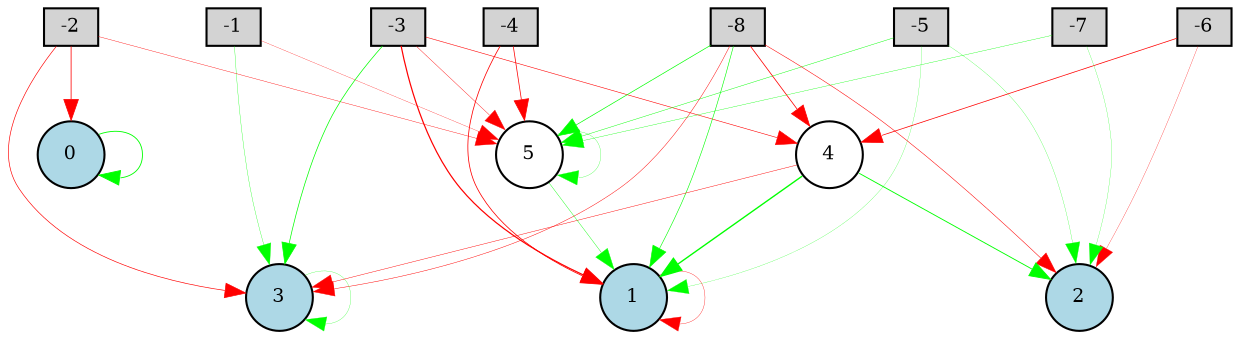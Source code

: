 digraph {
	node [fontsize=9 height=0.2 shape=circle width=0.2]
	-1 [fillcolor=lightgray shape=box style=filled]
	-2 [fillcolor=lightgray shape=box style=filled]
	-3 [fillcolor=lightgray shape=box style=filled]
	-4 [fillcolor=lightgray shape=box style=filled]
	-5 [fillcolor=lightgray shape=box style=filled]
	-6 [fillcolor=lightgray shape=box style=filled]
	-7 [fillcolor=lightgray shape=box style=filled]
	-8 [fillcolor=lightgray shape=box style=filled]
	0 [fillcolor=lightblue style=filled]
	1 [fillcolor=lightblue style=filled]
	2 [fillcolor=lightblue style=filled]
	3 [fillcolor=lightblue style=filled]
	4 [fillcolor=white style=filled]
	5 [fillcolor=white style=filled]
	-6 -> 2 [color=red penwidth=0.1338249753612882 style=solid]
	-5 -> 2 [color=green penwidth=0.11759527088654192 style=solid]
	4 -> 2 [color=green penwidth=0.4278925596161429 style=solid]
	-3 -> 3 [color=green penwidth=0.3461501546563926 style=solid]
	3 -> 3 [color=green penwidth=0.12312063915704431 style=solid]
	4 -> 3 [color=red penwidth=0.21260601684965474 style=solid]
	-8 -> 3 [color=red penwidth=0.22126358712912797 style=solid]
	5 -> 1 [color=green penwidth=0.19097149744037067 style=solid]
	-1 -> 3 [color=green penwidth=0.15215927218144754 style=solid]
	1 -> 1 [color=red penwidth=0.16211943467455403 style=solid]
	-4 -> 5 [color=red penwidth=0.3552924715895487 style=solid]
	-6 -> 4 [color=red penwidth=0.35218232873300126 style=solid]
	-2 -> 5 [color=red penwidth=0.1859543914812576 style=solid]
	-3 -> 1 [color=red penwidth=0.5811704713279676 style=solid]
	-5 -> 1 [color=green penwidth=0.10943718122502621 style=solid]
	-7 -> 2 [color=green penwidth=0.11300443503030627 style=solid]
	-4 -> 1 [color=red penwidth=0.37473637882678756 style=solid]
	-2 -> 3 [color=red penwidth=0.3126427047105579 style=solid]
	0 -> 0 [color=green penwidth=0.42082778283500355 style=solid]
	-8 -> 4 [color=red penwidth=0.37087272267716487 style=solid]
	-7 -> 5 [color=green penwidth=0.16736279684383548 style=solid]
	-8 -> 5 [color=green penwidth=0.32128202912026116 style=solid]
	-3 -> 5 [color=red penwidth=0.19125401779437845 style=solid]
	-8 -> 2 [color=red penwidth=0.25562147294949583 style=solid]
	-3 -> 4 [color=red penwidth=0.26832279730064357 style=solid]
	4 -> 1 [color=green penwidth=0.6583000746862492 style=solid]
	-8 -> 1 [color=green penwidth=0.2875335019799178 style=solid]
	-1 -> 5 [color=red penwidth=0.13303857728259605 style=solid]
	-5 -> 5 [color=green penwidth=0.2127858972365328 style=solid]
	5 -> 5 [color=green penwidth=0.1270614682766895 style=solid]
	-2 -> 0 [color=red penwidth=0.3753578477917332 style=solid]
}
